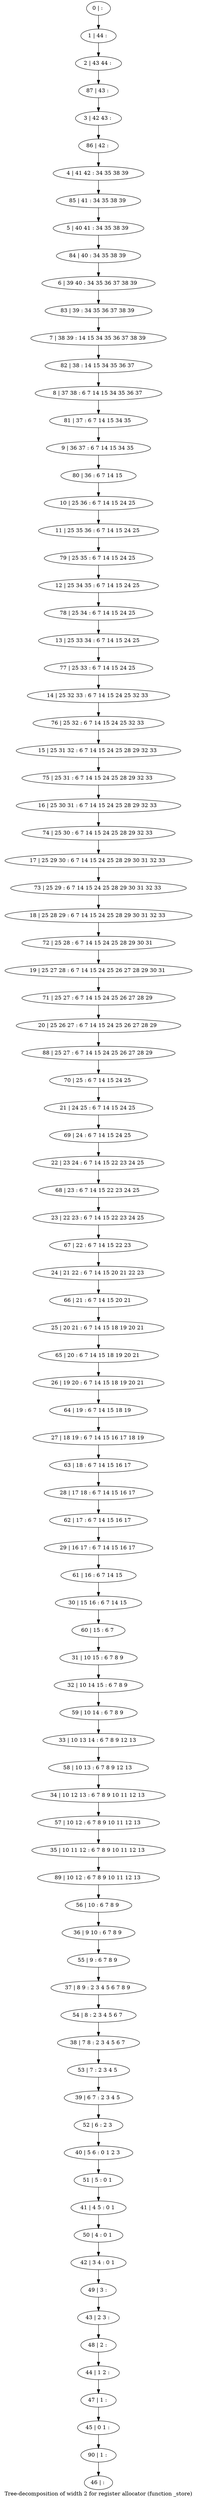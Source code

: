 digraph G {
graph [label="Tree-decomposition of width 2 for register allocator (function _store)"]
0[label="0 | : "];
1[label="1 | 44 : "];
2[label="2 | 43 44 : "];
3[label="3 | 42 43 : "];
4[label="4 | 41 42 : 34 35 38 39 "];
5[label="5 | 40 41 : 34 35 38 39 "];
6[label="6 | 39 40 : 34 35 36 37 38 39 "];
7[label="7 | 38 39 : 14 15 34 35 36 37 38 39 "];
8[label="8 | 37 38 : 6 7 14 15 34 35 36 37 "];
9[label="9 | 36 37 : 6 7 14 15 34 35 "];
10[label="10 | 25 36 : 6 7 14 15 24 25 "];
11[label="11 | 25 35 36 : 6 7 14 15 24 25 "];
12[label="12 | 25 34 35 : 6 7 14 15 24 25 "];
13[label="13 | 25 33 34 : 6 7 14 15 24 25 "];
14[label="14 | 25 32 33 : 6 7 14 15 24 25 32 33 "];
15[label="15 | 25 31 32 : 6 7 14 15 24 25 28 29 32 33 "];
16[label="16 | 25 30 31 : 6 7 14 15 24 25 28 29 32 33 "];
17[label="17 | 25 29 30 : 6 7 14 15 24 25 28 29 30 31 32 33 "];
18[label="18 | 25 28 29 : 6 7 14 15 24 25 28 29 30 31 32 33 "];
19[label="19 | 25 27 28 : 6 7 14 15 24 25 26 27 28 29 30 31 "];
20[label="20 | 25 26 27 : 6 7 14 15 24 25 26 27 28 29 "];
21[label="21 | 24 25 : 6 7 14 15 24 25 "];
22[label="22 | 23 24 : 6 7 14 15 22 23 24 25 "];
23[label="23 | 22 23 : 6 7 14 15 22 23 24 25 "];
24[label="24 | 21 22 : 6 7 14 15 20 21 22 23 "];
25[label="25 | 20 21 : 6 7 14 15 18 19 20 21 "];
26[label="26 | 19 20 : 6 7 14 15 18 19 20 21 "];
27[label="27 | 18 19 : 6 7 14 15 16 17 18 19 "];
28[label="28 | 17 18 : 6 7 14 15 16 17 "];
29[label="29 | 16 17 : 6 7 14 15 16 17 "];
30[label="30 | 15 16 : 6 7 14 15 "];
31[label="31 | 10 15 : 6 7 8 9 "];
32[label="32 | 10 14 15 : 6 7 8 9 "];
33[label="33 | 10 13 14 : 6 7 8 9 12 13 "];
34[label="34 | 10 12 13 : 6 7 8 9 10 11 12 13 "];
35[label="35 | 10 11 12 : 6 7 8 9 10 11 12 13 "];
36[label="36 | 9 10 : 6 7 8 9 "];
37[label="37 | 8 9 : 2 3 4 5 6 7 8 9 "];
38[label="38 | 7 8 : 2 3 4 5 6 7 "];
39[label="39 | 6 7 : 2 3 4 5 "];
40[label="40 | 5 6 : 0 1 2 3 "];
41[label="41 | 4 5 : 0 1 "];
42[label="42 | 3 4 : 0 1 "];
43[label="43 | 2 3 : "];
44[label="44 | 1 2 : "];
45[label="45 | 0 1 : "];
46[label="46 | : "];
47[label="47 | 1 : "];
48[label="48 | 2 : "];
49[label="49 | 3 : "];
50[label="50 | 4 : 0 1 "];
51[label="51 | 5 : 0 1 "];
52[label="52 | 6 : 2 3 "];
53[label="53 | 7 : 2 3 4 5 "];
54[label="54 | 8 : 2 3 4 5 6 7 "];
55[label="55 | 9 : 6 7 8 9 "];
56[label="56 | 10 : 6 7 8 9 "];
57[label="57 | 10 12 : 6 7 8 9 10 11 12 13 "];
58[label="58 | 10 13 : 6 7 8 9 12 13 "];
59[label="59 | 10 14 : 6 7 8 9 "];
60[label="60 | 15 : 6 7 "];
61[label="61 | 16 : 6 7 14 15 "];
62[label="62 | 17 : 6 7 14 15 16 17 "];
63[label="63 | 18 : 6 7 14 15 16 17 "];
64[label="64 | 19 : 6 7 14 15 18 19 "];
65[label="65 | 20 : 6 7 14 15 18 19 20 21 "];
66[label="66 | 21 : 6 7 14 15 20 21 "];
67[label="67 | 22 : 6 7 14 15 22 23 "];
68[label="68 | 23 : 6 7 14 15 22 23 24 25 "];
69[label="69 | 24 : 6 7 14 15 24 25 "];
70[label="70 | 25 : 6 7 14 15 24 25 "];
71[label="71 | 25 27 : 6 7 14 15 24 25 26 27 28 29 "];
72[label="72 | 25 28 : 6 7 14 15 24 25 28 29 30 31 "];
73[label="73 | 25 29 : 6 7 14 15 24 25 28 29 30 31 32 33 "];
74[label="74 | 25 30 : 6 7 14 15 24 25 28 29 32 33 "];
75[label="75 | 25 31 : 6 7 14 15 24 25 28 29 32 33 "];
76[label="76 | 25 32 : 6 7 14 15 24 25 32 33 "];
77[label="77 | 25 33 : 6 7 14 15 24 25 "];
78[label="78 | 25 34 : 6 7 14 15 24 25 "];
79[label="79 | 25 35 : 6 7 14 15 24 25 "];
80[label="80 | 36 : 6 7 14 15 "];
81[label="81 | 37 : 6 7 14 15 34 35 "];
82[label="82 | 38 : 14 15 34 35 36 37 "];
83[label="83 | 39 : 34 35 36 37 38 39 "];
84[label="84 | 40 : 34 35 38 39 "];
85[label="85 | 41 : 34 35 38 39 "];
86[label="86 | 42 : "];
87[label="87 | 43 : "];
88[label="88 | 25 27 : 6 7 14 15 24 25 26 27 28 29 "];
89[label="89 | 10 12 : 6 7 8 9 10 11 12 13 "];
90[label="90 | 1 : "];
0->1 ;
1->2 ;
10->11 ;
31->32 ;
47->45 ;
44->47 ;
48->44 ;
43->48 ;
49->43 ;
42->49 ;
50->42 ;
41->50 ;
51->41 ;
40->51 ;
52->40 ;
39->52 ;
53->39 ;
38->53 ;
54->38 ;
37->54 ;
55->37 ;
36->55 ;
56->36 ;
57->35 ;
34->57 ;
58->34 ;
33->58 ;
59->33 ;
32->59 ;
60->31 ;
30->60 ;
61->30 ;
29->61 ;
62->29 ;
28->62 ;
63->28 ;
27->63 ;
64->27 ;
26->64 ;
65->26 ;
25->65 ;
66->25 ;
24->66 ;
67->24 ;
23->67 ;
68->23 ;
22->68 ;
69->22 ;
21->69 ;
70->21 ;
71->20 ;
19->71 ;
72->19 ;
18->72 ;
73->18 ;
17->73 ;
74->17 ;
16->74 ;
75->16 ;
15->75 ;
76->15 ;
14->76 ;
77->14 ;
13->77 ;
78->13 ;
12->78 ;
79->12 ;
11->79 ;
80->10 ;
9->80 ;
81->9 ;
8->81 ;
82->8 ;
7->82 ;
83->7 ;
6->83 ;
84->6 ;
5->84 ;
85->5 ;
4->85 ;
86->4 ;
3->86 ;
87->3 ;
2->87 ;
88->70 ;
20->88 ;
89->56 ;
35->89 ;
90->46 ;
45->90 ;
}
